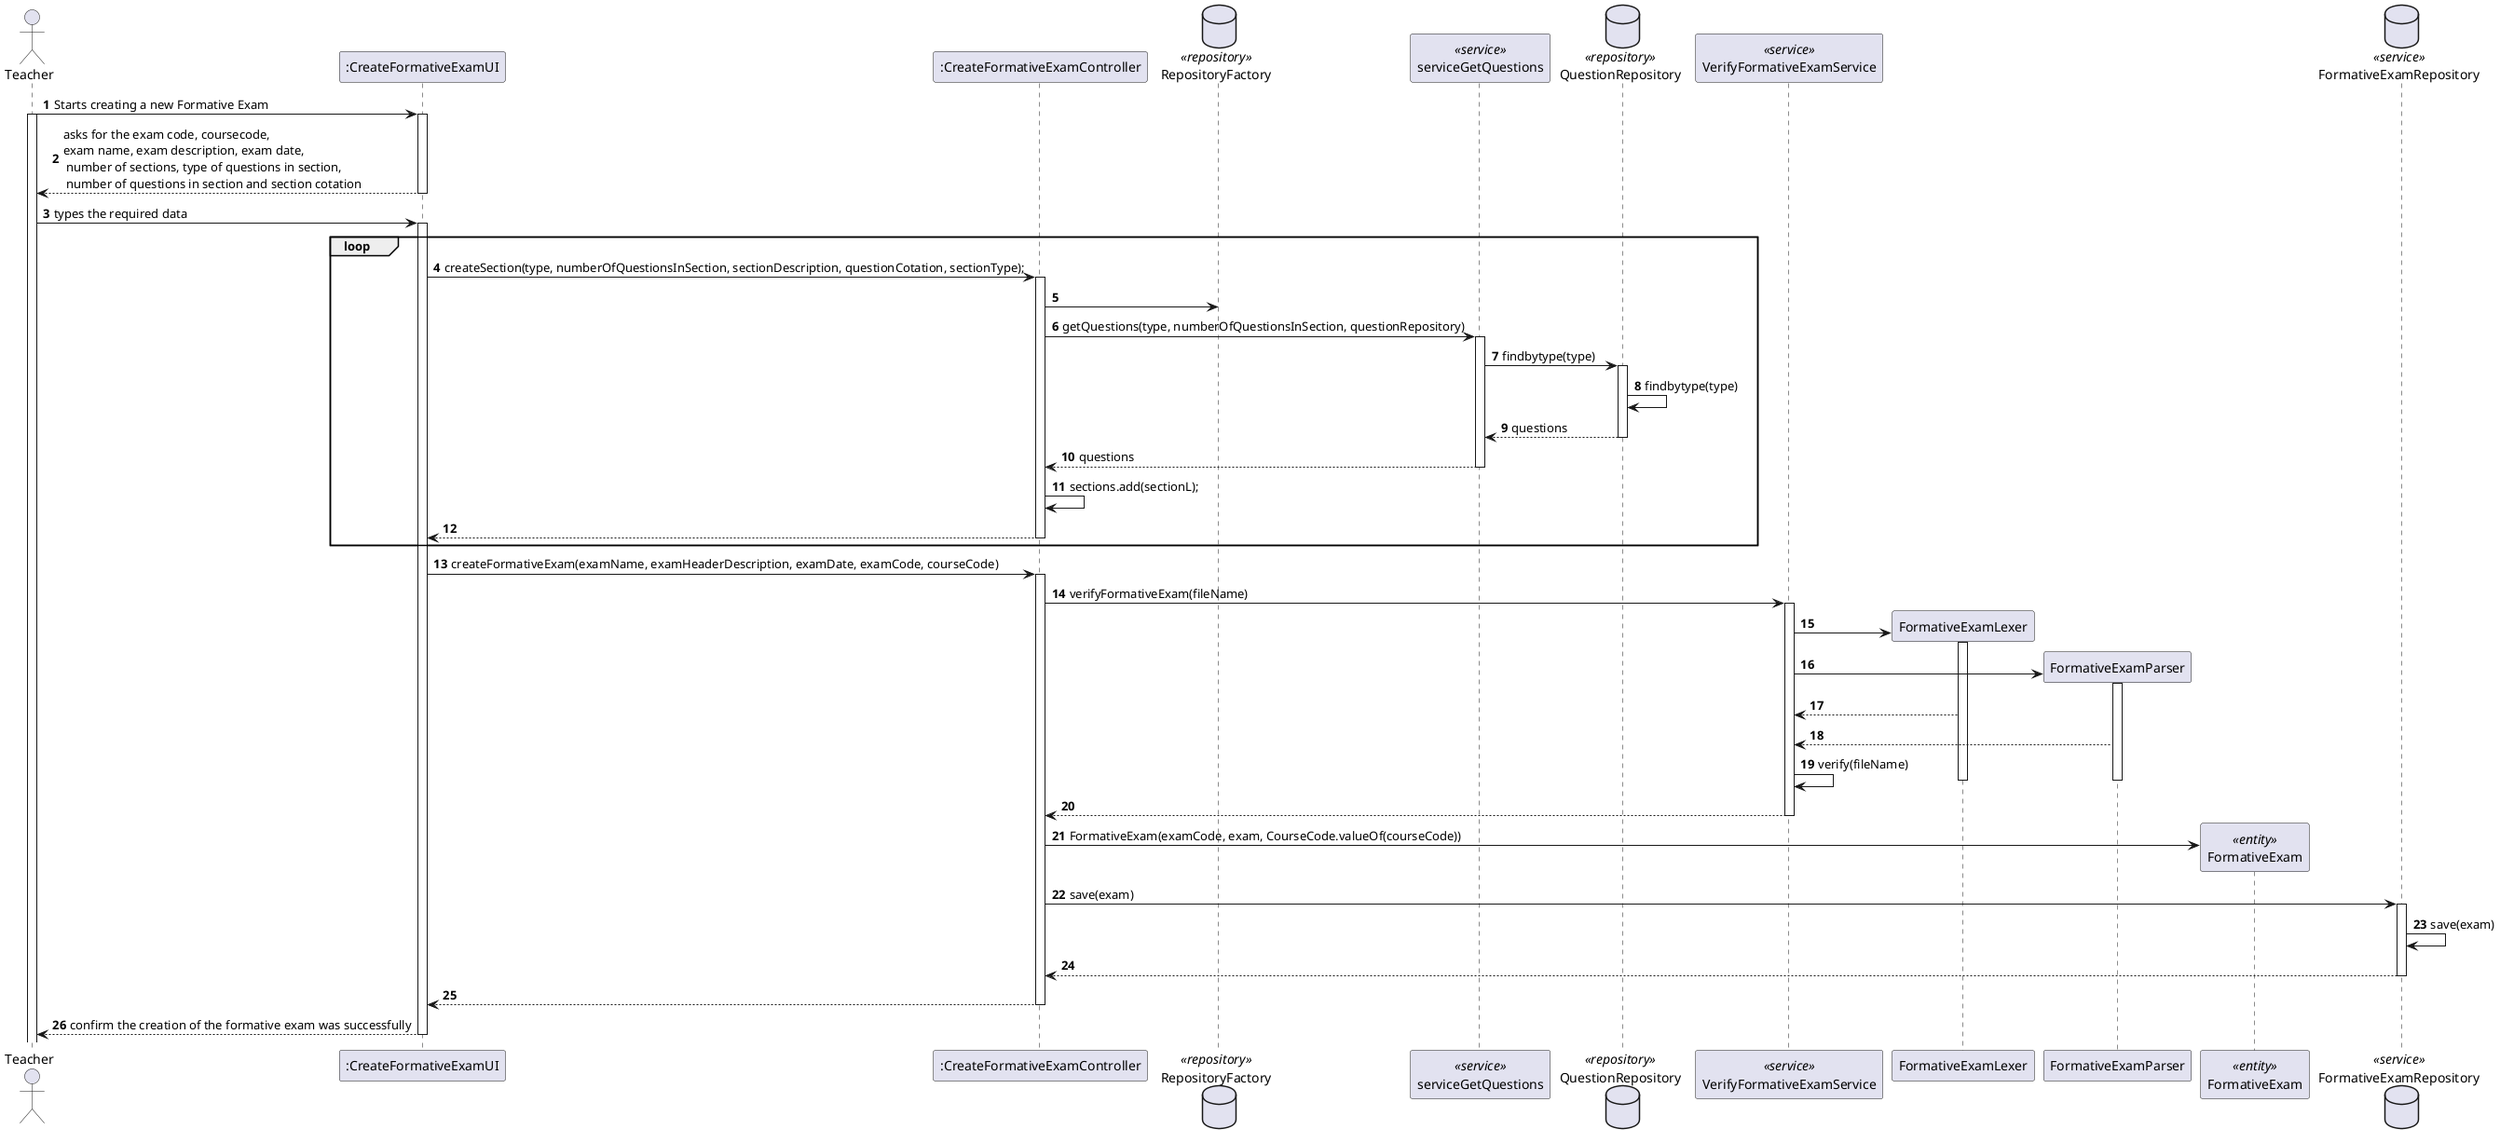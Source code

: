 @startuml
'https://plantuml.com/sequence-diagram

autonumber

Actor Teacher as Man

participant ":CreateFormativeExamUI" as UI
participant ":CreateFormativeExamController" as Con
database RepositoryFactory as FAR <<repository>>
participant serviceGetQuestions as GetQ <<service>>
database QuestionRepository as QR <<repository>>
participant VerifyFormativeExamService as Ver <<service>>
participant FormativeExamLexer as ExL
participant FormativeExamParser as ExP
participant FormativeExam as Ex <<entity>>
database FormativeExamRepository as EMR <<service>>


Man -> UI : Starts creating a new Formative Exam
activate Man
activate UI

UI --> Man : asks for the exam code, coursecode, \nexam name, exam description, exam date, \n number of sections, type of questions in section, \n number of questions in section and section cotation
deactivate UI

Man -> UI : types the required data
activate UI

loop

UI -> Con : createSection(type, numberOfQuestionsInSection, sectionDescription, questionCotation, sectionType);

activate Con
Con -> FAR

Con -> GetQ : getQuestions(type, numberOfQuestionsInSection, questionRepository)

activate GetQ
GetQ -> QR : findbytype(type)
activate QR
QR -> QR : findbytype(type)
QR --> GetQ : questions
deactivate QR
GetQ --> Con : questions
deactivate GetQ

Con -> Con : sections.add(sectionL);

Con --> UI
deactivate Con

end loop

UI -> Con : createFormativeExam(examName, examHeaderDescription, examDate, examCode, courseCode)
activate Con
Con -> Ver : verifyFormativeExam(fileName)

activate Ver
Ver -> ExL** :
activate ExL
Ver -> ExP** :
activate ExP
ExL --> Ver :
ExP --> Ver :

Ver -> Ver : verify(fileName)
deactivate ExL
deactivate ExP
Ver --> Con :

deactivate Ver

Con -> Ex** : FormativeExam(examCode, exam, CourseCode.valueOf(courseCode))
Con -> EMR : save(exam)
activate EMR
EMR -> EMR : save(exam)
EMR --> Con :
deactivate EMR
Con --> UI :
deactivate Con

UI --> Man : confirm the creation of the formative exam was successfully
deactivate UI
@enduml